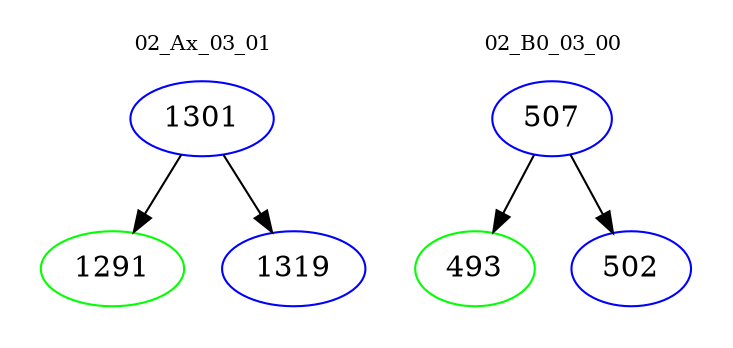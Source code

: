 digraph{
subgraph cluster_0 {
color = white
label = "02_Ax_03_01";
fontsize=10;
T0_1301 [label="1301", color="blue"]
T0_1301 -> T0_1291 [color="black"]
T0_1291 [label="1291", color="green"]
T0_1301 -> T0_1319 [color="black"]
T0_1319 [label="1319", color="blue"]
}
subgraph cluster_1 {
color = white
label = "02_B0_03_00";
fontsize=10;
T1_507 [label="507", color="blue"]
T1_507 -> T1_493 [color="black"]
T1_493 [label="493", color="green"]
T1_507 -> T1_502 [color="black"]
T1_502 [label="502", color="blue"]
}
}
